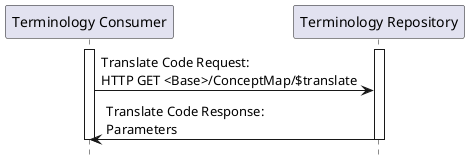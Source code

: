@startuml
hide footbox

participant "Terminology Consumer" as Client
participant "Terminology Repository" as Server
activate Client
activate Server
Client -> Server : Translate Code Request:\nHTTP GET <Base>/ConceptMap/$translate
Server -> Client : Translate Code Response:\nParameters
deactivate Client
deactivate Server
@enduml
